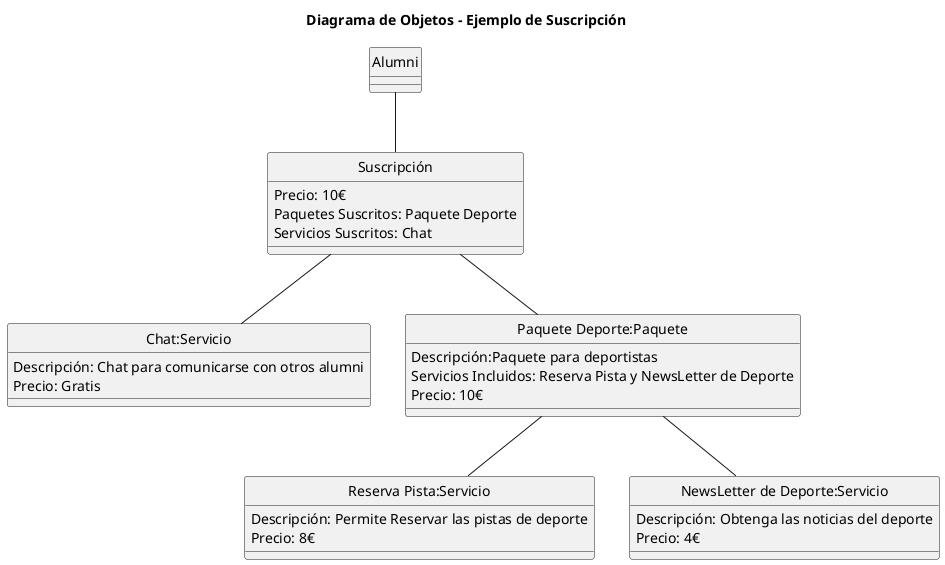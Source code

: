 @startuml Diagrama_de_Objetos-Servicio_Externo
title Diagrama de Objetos - Ejemplo de Suscripción

skinparam backgroundColor white
skinparam defaultFontName Arial
hide circle

class Suscripción
{
Precio: 10€
Paquetes Suscritos: Paquete Deporte
Servicios Suscritos: Chat
}

class "Chat:Servicio"
{
Descripción: Chat para comunicarse con otros alumni
Precio: Gratis
}


class "Paquete Deporte:Paquete"
{
Descripción:Paquete para deportistas
Servicios Incluidos: Reserva Pista y NewsLetter de Deporte
Precio: 10€
}

class "Reserva Pista:Servicio"
{
Descripción: Permite Reservar las pistas de deporte
Precio: 8€
}
class "NewsLetter de Deporte:Servicio"
{
Descripción: Obtenga las noticias del deporte
Precio: 4€
}

Alumni -- "Suscripción"
Suscripción--"Paquete Deporte:Paquete"

"Paquete Deporte:Paquete"--"NewsLetter de Deporte:Servicio"
"Paquete Deporte:Paquete"--"Reserva Pista:Servicio"
Suscripción--"Chat:Servicio"
@enduml